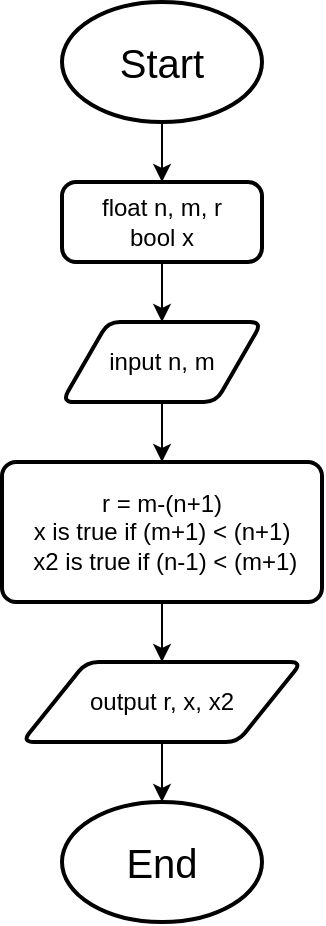 <mxfile version="22.1.0" type="device">
  <diagram name="Сторінка-1" id="AkhjvhSfHb0dvDeDjOXX">
    <mxGraphModel dx="698" dy="447" grid="1" gridSize="10" guides="1" tooltips="1" connect="1" arrows="1" fold="1" page="1" pageScale="1" pageWidth="827" pageHeight="1169" math="0" shadow="0">
      <root>
        <mxCell id="0" />
        <mxCell id="1" parent="0" />
        <mxCell id="jcziZdqyJjCO1Yw0WNmk-4" value="" style="edgeStyle=orthogonalEdgeStyle;rounded=0;orthogonalLoop=1;jettySize=auto;html=1;" edge="1" parent="1" source="jcziZdqyJjCO1Yw0WNmk-2" target="jcziZdqyJjCO1Yw0WNmk-3">
          <mxGeometry relative="1" as="geometry" />
        </mxCell>
        <mxCell id="jcziZdqyJjCO1Yw0WNmk-2" value="&lt;font style=&quot;font-size: 20px;&quot;&gt;Start&lt;/font&gt;" style="strokeWidth=2;html=1;shape=mxgraph.flowchart.start_1;whiteSpace=wrap;" vertex="1" parent="1">
          <mxGeometry x="350" y="90" width="100" height="60" as="geometry" />
        </mxCell>
        <mxCell id="jcziZdqyJjCO1Yw0WNmk-6" value="" style="edgeStyle=orthogonalEdgeStyle;rounded=0;orthogonalLoop=1;jettySize=auto;html=1;" edge="1" parent="1" source="jcziZdqyJjCO1Yw0WNmk-3" target="jcziZdqyJjCO1Yw0WNmk-5">
          <mxGeometry relative="1" as="geometry" />
        </mxCell>
        <mxCell id="jcziZdqyJjCO1Yw0WNmk-3" value="float n, m, r&lt;br&gt;bool x" style="rounded=1;whiteSpace=wrap;html=1;absoluteArcSize=1;arcSize=14;strokeWidth=2;" vertex="1" parent="1">
          <mxGeometry x="350" y="180" width="100" height="40" as="geometry" />
        </mxCell>
        <mxCell id="jcziZdqyJjCO1Yw0WNmk-9" value="" style="edgeStyle=orthogonalEdgeStyle;rounded=0;orthogonalLoop=1;jettySize=auto;html=1;" edge="1" parent="1" source="jcziZdqyJjCO1Yw0WNmk-5" target="jcziZdqyJjCO1Yw0WNmk-8">
          <mxGeometry relative="1" as="geometry" />
        </mxCell>
        <mxCell id="jcziZdqyJjCO1Yw0WNmk-5" value="input n, m" style="shape=parallelogram;html=1;strokeWidth=2;perimeter=parallelogramPerimeter;whiteSpace=wrap;rounded=1;arcSize=12;size=0.23;" vertex="1" parent="1">
          <mxGeometry x="350" y="250" width="100" height="40" as="geometry" />
        </mxCell>
        <mxCell id="jcziZdqyJjCO1Yw0WNmk-12" value="" style="edgeStyle=orthogonalEdgeStyle;rounded=0;orthogonalLoop=1;jettySize=auto;html=1;" edge="1" parent="1" source="jcziZdqyJjCO1Yw0WNmk-7" target="jcziZdqyJjCO1Yw0WNmk-11">
          <mxGeometry relative="1" as="geometry" />
        </mxCell>
        <mxCell id="jcziZdqyJjCO1Yw0WNmk-7" value="output r, x, x2" style="shape=parallelogram;html=1;strokeWidth=2;perimeter=parallelogramPerimeter;whiteSpace=wrap;rounded=1;arcSize=12;size=0.23;" vertex="1" parent="1">
          <mxGeometry x="330" y="420" width="140" height="40" as="geometry" />
        </mxCell>
        <mxCell id="jcziZdqyJjCO1Yw0WNmk-10" value="" style="edgeStyle=orthogonalEdgeStyle;rounded=0;orthogonalLoop=1;jettySize=auto;html=1;" edge="1" parent="1" source="jcziZdqyJjCO1Yw0WNmk-8" target="jcziZdqyJjCO1Yw0WNmk-7">
          <mxGeometry relative="1" as="geometry" />
        </mxCell>
        <mxCell id="jcziZdqyJjCO1Yw0WNmk-8" value="r = m-(n+1)&lt;br&gt;x is true if (m+1) &amp;lt; (n+1)&lt;br&gt;&amp;nbsp;x2 is true if (n-1) &amp;lt; (m+1)" style="rounded=1;whiteSpace=wrap;html=1;absoluteArcSize=1;arcSize=14;strokeWidth=2;" vertex="1" parent="1">
          <mxGeometry x="320" y="320" width="160" height="70" as="geometry" />
        </mxCell>
        <mxCell id="jcziZdqyJjCO1Yw0WNmk-11" value="&lt;font style=&quot;font-size: 20px;&quot;&gt;End&lt;/font&gt;" style="strokeWidth=2;html=1;shape=mxgraph.flowchart.start_1;whiteSpace=wrap;" vertex="1" parent="1">
          <mxGeometry x="350" y="490" width="100" height="60" as="geometry" />
        </mxCell>
      </root>
    </mxGraphModel>
  </diagram>
</mxfile>
